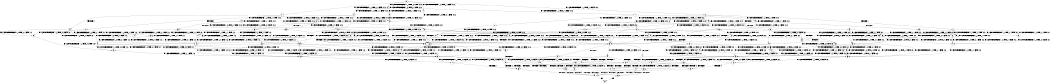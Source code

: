 digraph BCG {
size = "7, 10.5";
center = TRUE;
node [shape = circle];
0 [peripheries = 2];
0 -> 1 [label = "EX !0 !ATOMIC_EXCH_BRANCH (1, +1, TRUE, +1, 1, FALSE) !:0:1:2:"];
0 -> 2 [label = "EX !1 !ATOMIC_EXCH_BRANCH (1, +1, TRUE, +1, 1, FALSE) !:0:1:2:"];
0 -> 3 [label = "EX !2 !ATOMIC_EXCH_BRANCH (1, +0, TRUE, +0, 1, TRUE) !:0:1:2:"];
0 -> 4 [label = "EX !0 !ATOMIC_EXCH_BRANCH (1, +1, TRUE, +1, 1, FALSE) !:0:1:2:"];
1 -> 5 [label = "EX !2 !ATOMIC_EXCH_BRANCH (1, +0, TRUE, +0, 1, FALSE) !:0:1:2:"];
2 -> 6 [label = "EX !0 !ATOMIC_EXCH_BRANCH (1, +1, TRUE, +1, 1, TRUE) !:0:1:2:"];
2 -> 7 [label = "TERMINATE !1"];
2 -> 8 [label = "EX !2 !ATOMIC_EXCH_BRANCH (1, +0, TRUE, +0, 1, FALSE) !:0:1:2:"];
2 -> 9 [label = "EX !0 !ATOMIC_EXCH_BRANCH (1, +1, TRUE, +1, 1, TRUE) !:0:1:2:"];
3 -> 10 [label = "EX !0 !ATOMIC_EXCH_BRANCH (1, +1, TRUE, +1, 1, FALSE) !:0:1:2:"];
3 -> 11 [label = "EX !1 !ATOMIC_EXCH_BRANCH (1, +1, TRUE, +1, 1, FALSE) !:0:1:2:"];
3 -> 12 [label = "EX !0 !ATOMIC_EXCH_BRANCH (1, +1, TRUE, +1, 1, FALSE) !:0:1:2:"];
3 -> 3 [label = "EX !2 !ATOMIC_EXCH_BRANCH (1, +0, TRUE, +0, 1, TRUE) !:0:1:2:"];
4 -> 5 [label = "EX !2 !ATOMIC_EXCH_BRANCH (1, +0, TRUE, +0, 1, FALSE) !:0:1:2:"];
4 -> 13 [label = "TERMINATE !0"];
4 -> 14 [label = "EX !1 !ATOMIC_EXCH_BRANCH (1, +1, TRUE, +1, 1, TRUE) !:0:1:2:"];
4 -> 15 [label = "EX !2 !ATOMIC_EXCH_BRANCH (1, +0, TRUE, +0, 1, FALSE) !:0:1:2:"];
5 -> 16 [label = "EX !2 !ATOMIC_EXCH_BRANCH (1, +0, TRUE, +0, 2, TRUE) !:0:1:2:"];
6 -> 17 [label = "EX !2 !ATOMIC_EXCH_BRANCH (1, +0, TRUE, +0, 1, FALSE) !:0:1:2:"];
7 -> 18 [label = "EX !0 !ATOMIC_EXCH_BRANCH (1, +1, TRUE, +1, 1, TRUE) !:0:2:"];
7 -> 19 [label = "EX !2 !ATOMIC_EXCH_BRANCH (1, +0, TRUE, +0, 1, FALSE) !:0:2:"];
7 -> 20 [label = "EX !0 !ATOMIC_EXCH_BRANCH (1, +1, TRUE, +1, 1, TRUE) !:0:2:"];
8 -> 21 [label = "EX !2 !ATOMIC_EXCH_BRANCH (1, +0, TRUE, +0, 2, TRUE) !:0:1:2:"];
8 -> 22 [label = "TERMINATE !1"];
8 -> 23 [label = "EX !0 !ATOMIC_EXCH_BRANCH (1, +1, TRUE, +1, 1, FALSE) !:0:1:2:"];
8 -> 24 [label = "EX !2 !ATOMIC_EXCH_BRANCH (1, +0, TRUE, +0, 2, TRUE) !:0:1:2:"];
9 -> 17 [label = "EX !2 !ATOMIC_EXCH_BRANCH (1, +0, TRUE, +0, 1, FALSE) !:0:1:2:"];
9 -> 25 [label = "TERMINATE !1"];
9 -> 26 [label = "EX !2 !ATOMIC_EXCH_BRANCH (1, +0, TRUE, +0, 1, FALSE) !:0:1:2:"];
9 -> 9 [label = "EX !0 !ATOMIC_EXCH_BRANCH (1, +1, TRUE, +1, 1, TRUE) !:0:1:2:"];
10 -> 5 [label = "EX !2 !ATOMIC_EXCH_BRANCH (1, +0, TRUE, +0, 1, FALSE) !:0:1:2:"];
11 -> 27 [label = "EX !2 !ATOMIC_EXCH_BRANCH (1, +0, TRUE, +0, 1, FALSE) !:0:1:2:"];
11 -> 28 [label = "TERMINATE !1"];
11 -> 29 [label = "EX !0 !ATOMIC_EXCH_BRANCH (1, +1, TRUE, +1, 1, TRUE) !:0:1:2:"];
11 -> 8 [label = "EX !2 !ATOMIC_EXCH_BRANCH (1, +0, TRUE, +0, 1, FALSE) !:0:1:2:"];
12 -> 5 [label = "EX !2 !ATOMIC_EXCH_BRANCH (1, +0, TRUE, +0, 1, FALSE) !:0:1:2:"];
12 -> 30 [label = "TERMINATE !0"];
12 -> 31 [label = "EX !1 !ATOMIC_EXCH_BRANCH (1, +1, TRUE, +1, 1, TRUE) !:0:1:2:"];
12 -> 15 [label = "EX !2 !ATOMIC_EXCH_BRANCH (1, +0, TRUE, +0, 1, FALSE) !:0:1:2:"];
13 -> 32 [label = "EX !2 !ATOMIC_EXCH_BRANCH (1, +0, TRUE, +0, 1, FALSE) !:1:2:"];
13 -> 33 [label = "EX !1 !ATOMIC_EXCH_BRANCH (1, +1, TRUE, +1, 1, TRUE) !:1:2:"];
13 -> 34 [label = "EX !2 !ATOMIC_EXCH_BRANCH (1, +0, TRUE, +0, 1, FALSE) !:1:2:"];
14 -> 35 [label = "EX !2 !ATOMIC_EXCH_BRANCH (1, +0, TRUE, +0, 1, FALSE) !:0:1:2:"];
14 -> 36 [label = "TERMINATE !0"];
14 -> 37 [label = "EX !2 !ATOMIC_EXCH_BRANCH (1, +0, TRUE, +0, 1, FALSE) !:0:1:2:"];
14 -> 14 [label = "EX !1 !ATOMIC_EXCH_BRANCH (1, +1, TRUE, +1, 1, TRUE) !:0:1:2:"];
15 -> 16 [label = "EX !2 !ATOMIC_EXCH_BRANCH (1, +0, TRUE, +0, 2, TRUE) !:0:1:2:"];
15 -> 38 [label = "TERMINATE !0"];
15 -> 23 [label = "EX !1 !ATOMIC_EXCH_BRANCH (1, +1, TRUE, +1, 1, FALSE) !:0:1:2:"];
15 -> 39 [label = "EX !2 !ATOMIC_EXCH_BRANCH (1, +0, TRUE, +0, 2, TRUE) !:0:1:2:"];
16 -> 40 [label = "EX !1 !ATOMIC_EXCH_BRANCH (1, +1, TRUE, +1, 1, FALSE) !:0:1:2:"];
17 -> 40 [label = "EX !0 !ATOMIC_EXCH_BRANCH (1, +1, TRUE, +1, 1, FALSE) !:0:1:2:"];
18 -> 41 [label = "EX !2 !ATOMIC_EXCH_BRANCH (1, +0, TRUE, +0, 1, FALSE) !:0:2:"];
19 -> 42 [label = "EX !2 !ATOMIC_EXCH_BRANCH (1, +0, TRUE, +0, 2, TRUE) !:0:2:"];
19 -> 43 [label = "EX !0 !ATOMIC_EXCH_BRANCH (1, +1, TRUE, +1, 1, FALSE) !:0:2:"];
19 -> 44 [label = "EX !2 !ATOMIC_EXCH_BRANCH (1, +0, TRUE, +0, 2, TRUE) !:0:2:"];
20 -> 41 [label = "EX !2 !ATOMIC_EXCH_BRANCH (1, +0, TRUE, +0, 1, FALSE) !:0:2:"];
20 -> 45 [label = "EX !2 !ATOMIC_EXCH_BRANCH (1, +0, TRUE, +0, 1, FALSE) !:0:2:"];
20 -> 20 [label = "EX !0 !ATOMIC_EXCH_BRANCH (1, +1, TRUE, +1, 1, TRUE) !:0:2:"];
21 -> 40 [label = "EX !0 !ATOMIC_EXCH_BRANCH (1, +1, TRUE, +1, 1, FALSE) !:0:1:2:"];
22 -> 42 [label = "EX !2 !ATOMIC_EXCH_BRANCH (1, +0, TRUE, +0, 2, TRUE) !:0:2:"];
22 -> 43 [label = "EX !0 !ATOMIC_EXCH_BRANCH (1, +1, TRUE, +1, 1, FALSE) !:0:2:"];
22 -> 44 [label = "EX !2 !ATOMIC_EXCH_BRANCH (1, +0, TRUE, +0, 2, TRUE) !:0:2:"];
23 -> 46 [label = "EX !2 !ATOMIC_EXCH_BRANCH (1, +0, TRUE, +0, 2, FALSE) !:0:1:2:"];
23 -> 47 [label = "TERMINATE !1"];
23 -> 48 [label = "TERMINATE !0"];
23 -> 49 [label = "EX !2 !ATOMIC_EXCH_BRANCH (1, +0, TRUE, +0, 2, FALSE) !:0:1:2:"];
24 -> 40 [label = "EX !0 !ATOMIC_EXCH_BRANCH (1, +1, TRUE, +1, 1, FALSE) !:0:1:2:"];
24 -> 22 [label = "TERMINATE !1"];
24 -> 23 [label = "EX !0 !ATOMIC_EXCH_BRANCH (1, +1, TRUE, +1, 1, FALSE) !:0:1:2:"];
24 -> 24 [label = "EX !2 !ATOMIC_EXCH_BRANCH (1, +0, TRUE, +0, 2, TRUE) !:0:1:2:"];
25 -> 18 [label = "EX !0 !ATOMIC_EXCH_BRANCH (1, +1, TRUE, +1, 1, TRUE) !:0:2:"];
25 -> 45 [label = "EX !2 !ATOMIC_EXCH_BRANCH (1, +0, TRUE, +0, 1, FALSE) !:0:2:"];
25 -> 20 [label = "EX !0 !ATOMIC_EXCH_BRANCH (1, +1, TRUE, +1, 1, TRUE) !:0:2:"];
26 -> 40 [label = "EX !0 !ATOMIC_EXCH_BRANCH (1, +1, TRUE, +1, 1, FALSE) !:0:1:2:"];
26 -> 50 [label = "TERMINATE !1"];
26 -> 51 [label = "EX !2 !ATOMIC_EXCH_BRANCH (1, +0, TRUE, +0, 2, TRUE) !:0:1:2:"];
26 -> 23 [label = "EX !0 !ATOMIC_EXCH_BRANCH (1, +1, TRUE, +1, 1, FALSE) !:0:1:2:"];
27 -> 21 [label = "EX !2 !ATOMIC_EXCH_BRANCH (1, +0, TRUE, +0, 2, TRUE) !:0:1:2:"];
28 -> 52 [label = "EX !2 !ATOMIC_EXCH_BRANCH (1, +0, TRUE, +0, 1, FALSE) !:0:2:"];
28 -> 53 [label = "EX !0 !ATOMIC_EXCH_BRANCH (1, +1, TRUE, +1, 1, TRUE) !:0:2:"];
28 -> 19 [label = "EX !2 !ATOMIC_EXCH_BRANCH (1, +0, TRUE, +0, 1, FALSE) !:0:2:"];
29 -> 17 [label = "EX !2 !ATOMIC_EXCH_BRANCH (1, +0, TRUE, +0, 1, FALSE) !:0:1:2:"];
29 -> 54 [label = "TERMINATE !1"];
29 -> 26 [label = "EX !2 !ATOMIC_EXCH_BRANCH (1, +0, TRUE, +0, 1, FALSE) !:0:1:2:"];
29 -> 29 [label = "EX !0 !ATOMIC_EXCH_BRANCH (1, +1, TRUE, +1, 1, TRUE) !:0:1:2:"];
30 -> 32 [label = "EX !2 !ATOMIC_EXCH_BRANCH (1, +0, TRUE, +0, 1, FALSE) !:1:2:"];
30 -> 55 [label = "EX !1 !ATOMIC_EXCH_BRANCH (1, +1, TRUE, +1, 1, TRUE) !:1:2:"];
30 -> 34 [label = "EX !2 !ATOMIC_EXCH_BRANCH (1, +0, TRUE, +0, 1, FALSE) !:1:2:"];
31 -> 35 [label = "EX !2 !ATOMIC_EXCH_BRANCH (1, +0, TRUE, +0, 1, FALSE) !:0:1:2:"];
31 -> 56 [label = "TERMINATE !0"];
31 -> 37 [label = "EX !2 !ATOMIC_EXCH_BRANCH (1, +0, TRUE, +0, 1, FALSE) !:0:1:2:"];
31 -> 31 [label = "EX !1 !ATOMIC_EXCH_BRANCH (1, +1, TRUE, +1, 1, TRUE) !:0:1:2:"];
32 -> 57 [label = "EX !2 !ATOMIC_EXCH_BRANCH (1, +0, TRUE, +0, 2, TRUE) !:1:2:"];
33 -> 58 [label = "EX !2 !ATOMIC_EXCH_BRANCH (1, +0, TRUE, +0, 1, FALSE) !:1:2:"];
33 -> 59 [label = "EX !2 !ATOMIC_EXCH_BRANCH (1, +0, TRUE, +0, 1, FALSE) !:1:2:"];
33 -> 33 [label = "EX !1 !ATOMIC_EXCH_BRANCH (1, +1, TRUE, +1, 1, TRUE) !:1:2:"];
34 -> 57 [label = "EX !2 !ATOMIC_EXCH_BRANCH (1, +0, TRUE, +0, 2, TRUE) !:1:2:"];
34 -> 60 [label = "EX !1 !ATOMIC_EXCH_BRANCH (1, +1, TRUE, +1, 1, FALSE) !:1:2:"];
34 -> 61 [label = "EX !2 !ATOMIC_EXCH_BRANCH (1, +0, TRUE, +0, 2, TRUE) !:1:2:"];
35 -> 40 [label = "EX !1 !ATOMIC_EXCH_BRANCH (1, +1, TRUE, +1, 1, FALSE) !:0:1:2:"];
36 -> 62 [label = "EX !1 !ATOMIC_EXCH_BRANCH (1, +1, TRUE, +1, 1, TRUE) !:1:2:"];
36 -> 59 [label = "EX !2 !ATOMIC_EXCH_BRANCH (1, +0, TRUE, +0, 1, FALSE) !:1:2:"];
36 -> 33 [label = "EX !1 !ATOMIC_EXCH_BRANCH (1, +1, TRUE, +1, 1, TRUE) !:1:2:"];
37 -> 40 [label = "EX !1 !ATOMIC_EXCH_BRANCH (1, +1, TRUE, +1, 1, FALSE) !:0:1:2:"];
37 -> 63 [label = "TERMINATE !0"];
37 -> 64 [label = "EX !2 !ATOMIC_EXCH_BRANCH (1, +0, TRUE, +0, 2, TRUE) !:0:1:2:"];
37 -> 23 [label = "EX !1 !ATOMIC_EXCH_BRANCH (1, +1, TRUE, +1, 1, FALSE) !:0:1:2:"];
38 -> 57 [label = "EX !2 !ATOMIC_EXCH_BRANCH (1, +0, TRUE, +0, 2, TRUE) !:1:2:"];
38 -> 60 [label = "EX !1 !ATOMIC_EXCH_BRANCH (1, +1, TRUE, +1, 1, FALSE) !:1:2:"];
38 -> 61 [label = "EX !2 !ATOMIC_EXCH_BRANCH (1, +0, TRUE, +0, 2, TRUE) !:1:2:"];
39 -> 40 [label = "EX !1 !ATOMIC_EXCH_BRANCH (1, +1, TRUE, +1, 1, FALSE) !:0:1:2:"];
39 -> 38 [label = "TERMINATE !0"];
39 -> 23 [label = "EX !1 !ATOMIC_EXCH_BRANCH (1, +1, TRUE, +1, 1, FALSE) !:0:1:2:"];
39 -> 39 [label = "EX !2 !ATOMIC_EXCH_BRANCH (1, +0, TRUE, +0, 2, TRUE) !:0:1:2:"];
40 -> 46 [label = "EX !2 !ATOMIC_EXCH_BRANCH (1, +0, TRUE, +0, 2, FALSE) !:0:1:2:"];
41 -> 65 [label = "EX !0 !ATOMIC_EXCH_BRANCH (1, +1, TRUE, +1, 1, FALSE) !:0:2:"];
42 -> 65 [label = "EX !0 !ATOMIC_EXCH_BRANCH (1, +1, TRUE, +1, 1, FALSE) !:0:2:"];
43 -> 66 [label = "EX !2 !ATOMIC_EXCH_BRANCH (1, +0, TRUE, +0, 2, FALSE) !:0:2:"];
43 -> 67 [label = "TERMINATE !0"];
43 -> 68 [label = "EX !2 !ATOMIC_EXCH_BRANCH (1, +0, TRUE, +0, 2, FALSE) !:0:2:"];
44 -> 65 [label = "EX !0 !ATOMIC_EXCH_BRANCH (1, +1, TRUE, +1, 1, FALSE) !:0:2:"];
44 -> 43 [label = "EX !0 !ATOMIC_EXCH_BRANCH (1, +1, TRUE, +1, 1, FALSE) !:0:2:"];
44 -> 44 [label = "EX !2 !ATOMIC_EXCH_BRANCH (1, +0, TRUE, +0, 2, TRUE) !:0:2:"];
45 -> 65 [label = "EX !0 !ATOMIC_EXCH_BRANCH (1, +1, TRUE, +1, 1, FALSE) !:0:2:"];
45 -> 69 [label = "EX !2 !ATOMIC_EXCH_BRANCH (1, +0, TRUE, +0, 2, TRUE) !:0:2:"];
45 -> 43 [label = "EX !0 !ATOMIC_EXCH_BRANCH (1, +1, TRUE, +1, 1, FALSE) !:0:2:"];
46 -> 70 [label = "TERMINATE !0"];
47 -> 66 [label = "EX !2 !ATOMIC_EXCH_BRANCH (1, +0, TRUE, +0, 2, FALSE) !:0:2:"];
47 -> 67 [label = "TERMINATE !0"];
47 -> 68 [label = "EX !2 !ATOMIC_EXCH_BRANCH (1, +0, TRUE, +0, 2, FALSE) !:0:2:"];
48 -> 71 [label = "EX !2 !ATOMIC_EXCH_BRANCH (1, +0, TRUE, +0, 2, FALSE) !:1:2:"];
48 -> 67 [label = "TERMINATE !1"];
48 -> 72 [label = "EX !2 !ATOMIC_EXCH_BRANCH (1, +0, TRUE, +0, 2, FALSE) !:1:2:"];
49 -> 70 [label = "TERMINATE !0"];
49 -> 73 [label = "TERMINATE !1"];
49 -> 74 [label = "TERMINATE !2"];
49 -> 75 [label = "TERMINATE !0"];
50 -> 65 [label = "EX !0 !ATOMIC_EXCH_BRANCH (1, +1, TRUE, +1, 1, FALSE) !:0:2:"];
50 -> 69 [label = "EX !2 !ATOMIC_EXCH_BRANCH (1, +0, TRUE, +0, 2, TRUE) !:0:2:"];
50 -> 43 [label = "EX !0 !ATOMIC_EXCH_BRANCH (1, +1, TRUE, +1, 1, FALSE) !:0:2:"];
51 -> 40 [label = "EX !0 !ATOMIC_EXCH_BRANCH (1, +1, TRUE, +1, 1, FALSE) !:0:1:2:"];
51 -> 50 [label = "TERMINATE !1"];
51 -> 51 [label = "EX !2 !ATOMIC_EXCH_BRANCH (1, +0, TRUE, +0, 2, TRUE) !:0:1:2:"];
51 -> 23 [label = "EX !0 !ATOMIC_EXCH_BRANCH (1, +1, TRUE, +1, 1, FALSE) !:0:1:2:"];
52 -> 42 [label = "EX !2 !ATOMIC_EXCH_BRANCH (1, +0, TRUE, +0, 2, TRUE) !:0:2:"];
53 -> 41 [label = "EX !2 !ATOMIC_EXCH_BRANCH (1, +0, TRUE, +0, 1, FALSE) !:0:2:"];
53 -> 45 [label = "EX !2 !ATOMIC_EXCH_BRANCH (1, +0, TRUE, +0, 1, FALSE) !:0:2:"];
53 -> 53 [label = "EX !0 !ATOMIC_EXCH_BRANCH (1, +1, TRUE, +1, 1, TRUE) !:0:2:"];
54 -> 76 [label = "EX !0 !ATOMIC_EXCH_BRANCH (1, +1, TRUE, +1, 1, TRUE) !:0:2:"];
54 -> 45 [label = "EX !2 !ATOMIC_EXCH_BRANCH (1, +0, TRUE, +0, 1, FALSE) !:0:2:"];
54 -> 53 [label = "EX !0 !ATOMIC_EXCH_BRANCH (1, +1, TRUE, +1, 1, TRUE) !:0:2:"];
55 -> 58 [label = "EX !2 !ATOMIC_EXCH_BRANCH (1, +0, TRUE, +0, 1, FALSE) !:1:2:"];
55 -> 59 [label = "EX !2 !ATOMIC_EXCH_BRANCH (1, +0, TRUE, +0, 1, FALSE) !:1:2:"];
55 -> 55 [label = "EX !1 !ATOMIC_EXCH_BRANCH (1, +1, TRUE, +1, 1, TRUE) !:1:2:"];
56 -> 77 [label = "EX !1 !ATOMIC_EXCH_BRANCH (1, +1, TRUE, +1, 1, TRUE) !:1:2:"];
56 -> 59 [label = "EX !2 !ATOMIC_EXCH_BRANCH (1, +0, TRUE, +0, 1, FALSE) !:1:2:"];
56 -> 55 [label = "EX !1 !ATOMIC_EXCH_BRANCH (1, +1, TRUE, +1, 1, TRUE) !:1:2:"];
57 -> 78 [label = "EX !1 !ATOMIC_EXCH_BRANCH (1, +1, TRUE, +1, 1, FALSE) !:1:2:"];
58 -> 78 [label = "EX !1 !ATOMIC_EXCH_BRANCH (1, +1, TRUE, +1, 1, FALSE) !:1:2:"];
59 -> 78 [label = "EX !1 !ATOMIC_EXCH_BRANCH (1, +1, TRUE, +1, 1, FALSE) !:1:2:"];
59 -> 79 [label = "EX !2 !ATOMIC_EXCH_BRANCH (1, +0, TRUE, +0, 2, TRUE) !:1:2:"];
59 -> 60 [label = "EX !1 !ATOMIC_EXCH_BRANCH (1, +1, TRUE, +1, 1, FALSE) !:1:2:"];
60 -> 71 [label = "EX !2 !ATOMIC_EXCH_BRANCH (1, +0, TRUE, +0, 2, FALSE) !:1:2:"];
60 -> 67 [label = "TERMINATE !1"];
60 -> 72 [label = "EX !2 !ATOMIC_EXCH_BRANCH (1, +0, TRUE, +0, 2, FALSE) !:1:2:"];
61 -> 78 [label = "EX !1 !ATOMIC_EXCH_BRANCH (1, +1, TRUE, +1, 1, FALSE) !:1:2:"];
61 -> 60 [label = "EX !1 !ATOMIC_EXCH_BRANCH (1, +1, TRUE, +1, 1, FALSE) !:1:2:"];
61 -> 61 [label = "EX !2 !ATOMIC_EXCH_BRANCH (1, +0, TRUE, +0, 2, TRUE) !:1:2:"];
62 -> 58 [label = "EX !2 !ATOMIC_EXCH_BRANCH (1, +0, TRUE, +0, 1, FALSE) !:1:2:"];
63 -> 78 [label = "EX !1 !ATOMIC_EXCH_BRANCH (1, +1, TRUE, +1, 1, FALSE) !:1:2:"];
63 -> 79 [label = "EX !2 !ATOMIC_EXCH_BRANCH (1, +0, TRUE, +0, 2, TRUE) !:1:2:"];
63 -> 60 [label = "EX !1 !ATOMIC_EXCH_BRANCH (1, +1, TRUE, +1, 1, FALSE) !:1:2:"];
64 -> 40 [label = "EX !1 !ATOMIC_EXCH_BRANCH (1, +1, TRUE, +1, 1, FALSE) !:0:1:2:"];
64 -> 63 [label = "TERMINATE !0"];
64 -> 64 [label = "EX !2 !ATOMIC_EXCH_BRANCH (1, +0, TRUE, +0, 2, TRUE) !:0:1:2:"];
64 -> 23 [label = "EX !1 !ATOMIC_EXCH_BRANCH (1, +1, TRUE, +1, 1, FALSE) !:0:1:2:"];
65 -> 66 [label = "EX !2 !ATOMIC_EXCH_BRANCH (1, +0, TRUE, +0, 2, FALSE) !:0:2:"];
66 -> 80 [label = "TERMINATE !0"];
67 -> 81 [label = "EX !2 !ATOMIC_EXCH_BRANCH (1, +0, TRUE, +0, 2, FALSE) !:2:"];
67 -> 82 [label = "EX !2 !ATOMIC_EXCH_BRANCH (1, +0, TRUE, +0, 2, FALSE) !:2:"];
68 -> 80 [label = "TERMINATE !0"];
68 -> 83 [label = "TERMINATE !2"];
68 -> 84 [label = "TERMINATE !0"];
69 -> 65 [label = "EX !0 !ATOMIC_EXCH_BRANCH (1, +1, TRUE, +1, 1, FALSE) !:0:2:"];
69 -> 69 [label = "EX !2 !ATOMIC_EXCH_BRANCH (1, +0, TRUE, +0, 2, TRUE) !:0:2:"];
69 -> 43 [label = "EX !0 !ATOMIC_EXCH_BRANCH (1, +1, TRUE, +1, 1, FALSE) !:0:2:"];
70 -> 85 [label = "TERMINATE !2"];
71 -> 85 [label = "TERMINATE !2"];
72 -> 85 [label = "TERMINATE !2"];
72 -> 84 [label = "TERMINATE !1"];
72 -> 86 [label = "TERMINATE !2"];
73 -> 80 [label = "TERMINATE !0"];
73 -> 83 [label = "TERMINATE !2"];
73 -> 84 [label = "TERMINATE !0"];
74 -> 85 [label = "TERMINATE !0"];
74 -> 83 [label = "TERMINATE !1"];
74 -> 86 [label = "TERMINATE !0"];
75 -> 85 [label = "TERMINATE !2"];
75 -> 84 [label = "TERMINATE !1"];
75 -> 86 [label = "TERMINATE !2"];
76 -> 41 [label = "EX !2 !ATOMIC_EXCH_BRANCH (1, +0, TRUE, +0, 1, FALSE) !:0:2:"];
77 -> 58 [label = "EX !2 !ATOMIC_EXCH_BRANCH (1, +0, TRUE, +0, 1, FALSE) !:1:2:"];
78 -> 71 [label = "EX !2 !ATOMIC_EXCH_BRANCH (1, +0, TRUE, +0, 2, FALSE) !:1:2:"];
79 -> 78 [label = "EX !1 !ATOMIC_EXCH_BRANCH (1, +1, TRUE, +1, 1, FALSE) !:1:2:"];
79 -> 79 [label = "EX !2 !ATOMIC_EXCH_BRANCH (1, +0, TRUE, +0, 2, TRUE) !:1:2:"];
79 -> 60 [label = "EX !1 !ATOMIC_EXCH_BRANCH (1, +1, TRUE, +1, 1, FALSE) !:1:2:"];
80 -> 87 [label = "TERMINATE !2"];
81 -> 87 [label = "TERMINATE !2"];
82 -> 87 [label = "TERMINATE !2"];
82 -> 88 [label = "TERMINATE !2"];
83 -> 87 [label = "TERMINATE !0"];
83 -> 88 [label = "TERMINATE !0"];
84 -> 87 [label = "TERMINATE !2"];
84 -> 88 [label = "TERMINATE !2"];
85 -> 87 [label = "TERMINATE !1"];
86 -> 87 [label = "TERMINATE !1"];
86 -> 88 [label = "TERMINATE !1"];
87 -> 89 [label = "exit"];
88 -> 89 [label = "exit"];
}
